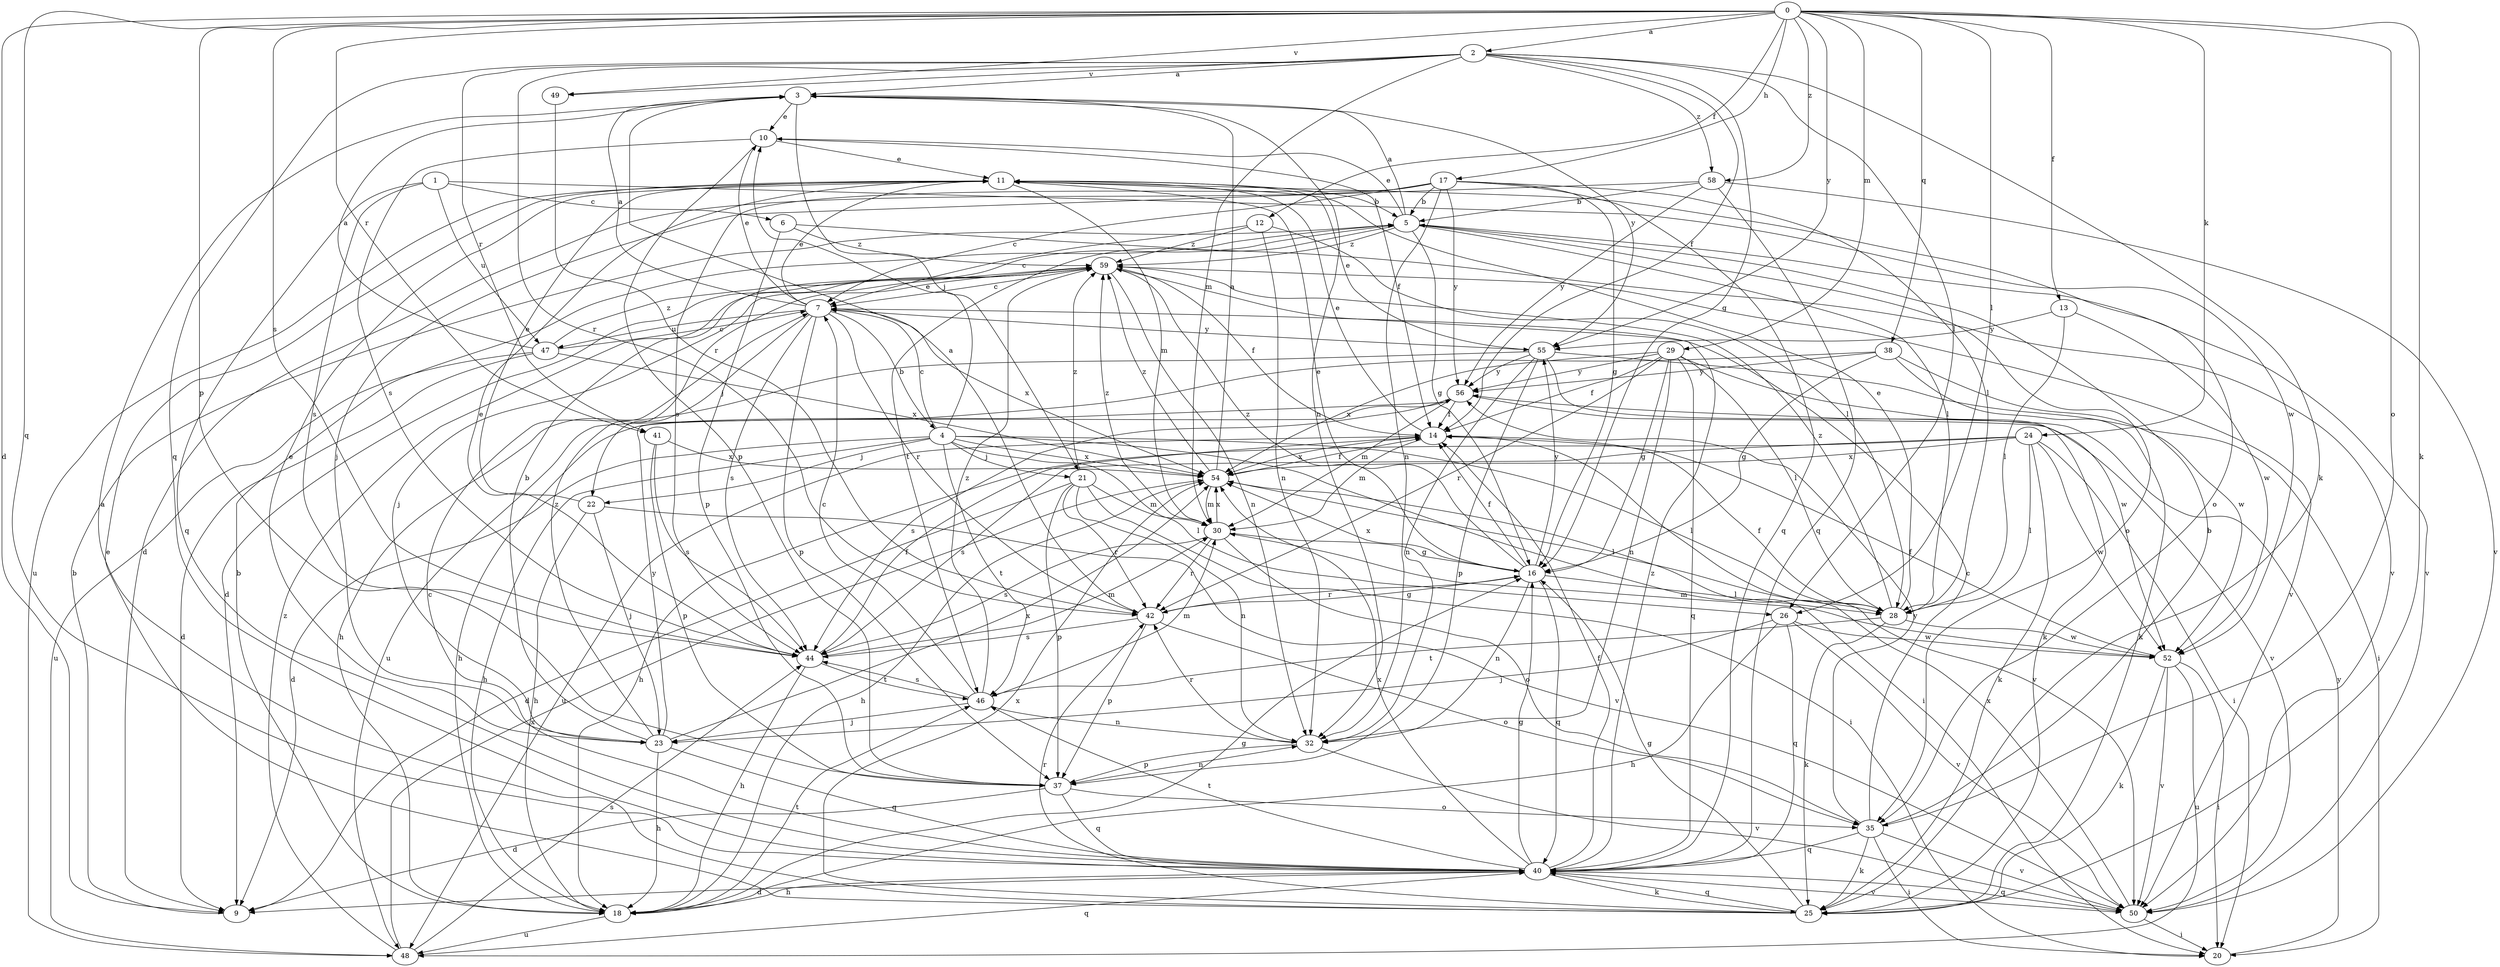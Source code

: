 strict digraph  {
0;
1;
2;
3;
4;
5;
6;
7;
9;
10;
11;
12;
13;
14;
16;
17;
18;
20;
21;
22;
23;
24;
25;
26;
28;
29;
30;
32;
35;
37;
38;
40;
41;
42;
44;
46;
47;
48;
49;
50;
52;
54;
55;
56;
58;
59;
0 -> 2  [label=a];
0 -> 9  [label=d];
0 -> 12  [label=f];
0 -> 13  [label=f];
0 -> 17  [label=h];
0 -> 24  [label=k];
0 -> 25  [label=k];
0 -> 26  [label=l];
0 -> 29  [label=m];
0 -> 35  [label=o];
0 -> 37  [label=p];
0 -> 38  [label=q];
0 -> 40  [label=q];
0 -> 41  [label=r];
0 -> 44  [label=s];
0 -> 49  [label=v];
0 -> 55  [label=y];
0 -> 58  [label=z];
1 -> 6  [label=c];
1 -> 40  [label=q];
1 -> 44  [label=s];
1 -> 47  [label=u];
1 -> 52  [label=w];
2 -> 3  [label=a];
2 -> 14  [label=f];
2 -> 16  [label=g];
2 -> 25  [label=k];
2 -> 26  [label=l];
2 -> 30  [label=m];
2 -> 40  [label=q];
2 -> 41  [label=r];
2 -> 42  [label=r];
2 -> 49  [label=v];
2 -> 58  [label=z];
3 -> 10  [label=e];
3 -> 21  [label=j];
3 -> 32  [label=n];
3 -> 55  [label=y];
4 -> 7  [label=c];
4 -> 9  [label=d];
4 -> 10  [label=e];
4 -> 18  [label=h];
4 -> 20  [label=i];
4 -> 21  [label=j];
4 -> 22  [label=j];
4 -> 26  [label=l];
4 -> 28  [label=l];
4 -> 46  [label=t];
4 -> 54  [label=x];
5 -> 3  [label=a];
5 -> 10  [label=e];
5 -> 16  [label=g];
5 -> 28  [label=l];
5 -> 35  [label=o];
5 -> 46  [label=t];
5 -> 50  [label=v];
5 -> 59  [label=z];
6 -> 37  [label=p];
6 -> 50  [label=v];
6 -> 59  [label=z];
7 -> 3  [label=a];
7 -> 4  [label=b];
7 -> 10  [label=e];
7 -> 11  [label=e];
7 -> 22  [label=j];
7 -> 37  [label=p];
7 -> 42  [label=r];
7 -> 44  [label=s];
7 -> 47  [label=u];
7 -> 54  [label=x];
7 -> 55  [label=y];
9 -> 5  [label=b];
10 -> 11  [label=e];
10 -> 14  [label=f];
10 -> 37  [label=p];
10 -> 44  [label=s];
11 -> 5  [label=b];
11 -> 30  [label=m];
11 -> 35  [label=o];
11 -> 48  [label=u];
12 -> 7  [label=c];
12 -> 28  [label=l];
12 -> 32  [label=n];
12 -> 59  [label=z];
13 -> 28  [label=l];
13 -> 52  [label=w];
13 -> 55  [label=y];
14 -> 11  [label=e];
14 -> 30  [label=m];
14 -> 48  [label=u];
14 -> 50  [label=v];
14 -> 54  [label=x];
16 -> 11  [label=e];
16 -> 14  [label=f];
16 -> 28  [label=l];
16 -> 32  [label=n];
16 -> 40  [label=q];
16 -> 42  [label=r];
16 -> 54  [label=x];
16 -> 55  [label=y];
16 -> 59  [label=z];
17 -> 5  [label=b];
17 -> 7  [label=c];
17 -> 9  [label=d];
17 -> 16  [label=g];
17 -> 28  [label=l];
17 -> 32  [label=n];
17 -> 40  [label=q];
17 -> 44  [label=s];
17 -> 56  [label=y];
18 -> 5  [label=b];
18 -> 16  [label=g];
18 -> 46  [label=t];
18 -> 48  [label=u];
20 -> 56  [label=y];
21 -> 9  [label=d];
21 -> 20  [label=i];
21 -> 30  [label=m];
21 -> 32  [label=n];
21 -> 37  [label=p];
21 -> 42  [label=r];
21 -> 59  [label=z];
22 -> 11  [label=e];
22 -> 18  [label=h];
22 -> 23  [label=j];
22 -> 50  [label=v];
23 -> 5  [label=b];
23 -> 11  [label=e];
23 -> 18  [label=h];
23 -> 40  [label=q];
23 -> 54  [label=x];
23 -> 56  [label=y];
23 -> 59  [label=z];
24 -> 18  [label=h];
24 -> 20  [label=i];
24 -> 25  [label=k];
24 -> 28  [label=l];
24 -> 44  [label=s];
24 -> 52  [label=w];
24 -> 54  [label=x];
25 -> 3  [label=a];
25 -> 11  [label=e];
25 -> 16  [label=g];
25 -> 40  [label=q];
25 -> 42  [label=r];
25 -> 54  [label=x];
26 -> 18  [label=h];
26 -> 23  [label=j];
26 -> 40  [label=q];
26 -> 50  [label=v];
26 -> 52  [label=w];
28 -> 11  [label=e];
28 -> 14  [label=f];
28 -> 25  [label=k];
28 -> 46  [label=t];
28 -> 52  [label=w];
28 -> 59  [label=z];
29 -> 14  [label=f];
29 -> 16  [label=g];
29 -> 25  [label=k];
29 -> 28  [label=l];
29 -> 32  [label=n];
29 -> 40  [label=q];
29 -> 42  [label=r];
29 -> 54  [label=x];
29 -> 56  [label=y];
30 -> 16  [label=g];
30 -> 35  [label=o];
30 -> 42  [label=r];
30 -> 44  [label=s];
30 -> 54  [label=x];
30 -> 59  [label=z];
32 -> 37  [label=p];
32 -> 42  [label=r];
32 -> 50  [label=v];
35 -> 5  [label=b];
35 -> 7  [label=c];
35 -> 20  [label=i];
35 -> 25  [label=k];
35 -> 40  [label=q];
35 -> 50  [label=v];
35 -> 56  [label=y];
37 -> 9  [label=d];
37 -> 32  [label=n];
37 -> 35  [label=o];
37 -> 40  [label=q];
38 -> 16  [label=g];
38 -> 25  [label=k];
38 -> 48  [label=u];
38 -> 52  [label=w];
38 -> 56  [label=y];
40 -> 7  [label=c];
40 -> 9  [label=d];
40 -> 14  [label=f];
40 -> 16  [label=g];
40 -> 18  [label=h];
40 -> 25  [label=k];
40 -> 46  [label=t];
40 -> 50  [label=v];
40 -> 54  [label=x];
40 -> 59  [label=z];
41 -> 37  [label=p];
41 -> 44  [label=s];
41 -> 54  [label=x];
42 -> 3  [label=a];
42 -> 16  [label=g];
42 -> 35  [label=o];
42 -> 37  [label=p];
42 -> 44  [label=s];
44 -> 11  [label=e];
44 -> 14  [label=f];
44 -> 18  [label=h];
44 -> 30  [label=m];
44 -> 46  [label=t];
46 -> 7  [label=c];
46 -> 23  [label=j];
46 -> 30  [label=m];
46 -> 32  [label=n];
46 -> 44  [label=s];
46 -> 59  [label=z];
47 -> 3  [label=a];
47 -> 7  [label=c];
47 -> 9  [label=d];
47 -> 48  [label=u];
47 -> 54  [label=x];
47 -> 59  [label=z];
48 -> 40  [label=q];
48 -> 44  [label=s];
48 -> 54  [label=x];
48 -> 59  [label=z];
49 -> 42  [label=r];
50 -> 20  [label=i];
50 -> 40  [label=q];
50 -> 54  [label=x];
52 -> 14  [label=f];
52 -> 20  [label=i];
52 -> 25  [label=k];
52 -> 30  [label=m];
52 -> 48  [label=u];
52 -> 50  [label=v];
54 -> 3  [label=a];
54 -> 14  [label=f];
54 -> 18  [label=h];
54 -> 28  [label=l];
54 -> 30  [label=m];
54 -> 59  [label=z];
55 -> 11  [label=e];
55 -> 18  [label=h];
55 -> 20  [label=i];
55 -> 32  [label=n];
55 -> 37  [label=p];
55 -> 52  [label=w];
55 -> 56  [label=y];
56 -> 14  [label=f];
56 -> 18  [label=h];
56 -> 30  [label=m];
56 -> 44  [label=s];
56 -> 50  [label=v];
58 -> 5  [label=b];
58 -> 23  [label=j];
58 -> 40  [label=q];
58 -> 50  [label=v];
58 -> 56  [label=y];
59 -> 7  [label=c];
59 -> 9  [label=d];
59 -> 14  [label=f];
59 -> 23  [label=j];
59 -> 32  [label=n];
59 -> 50  [label=v];
}
